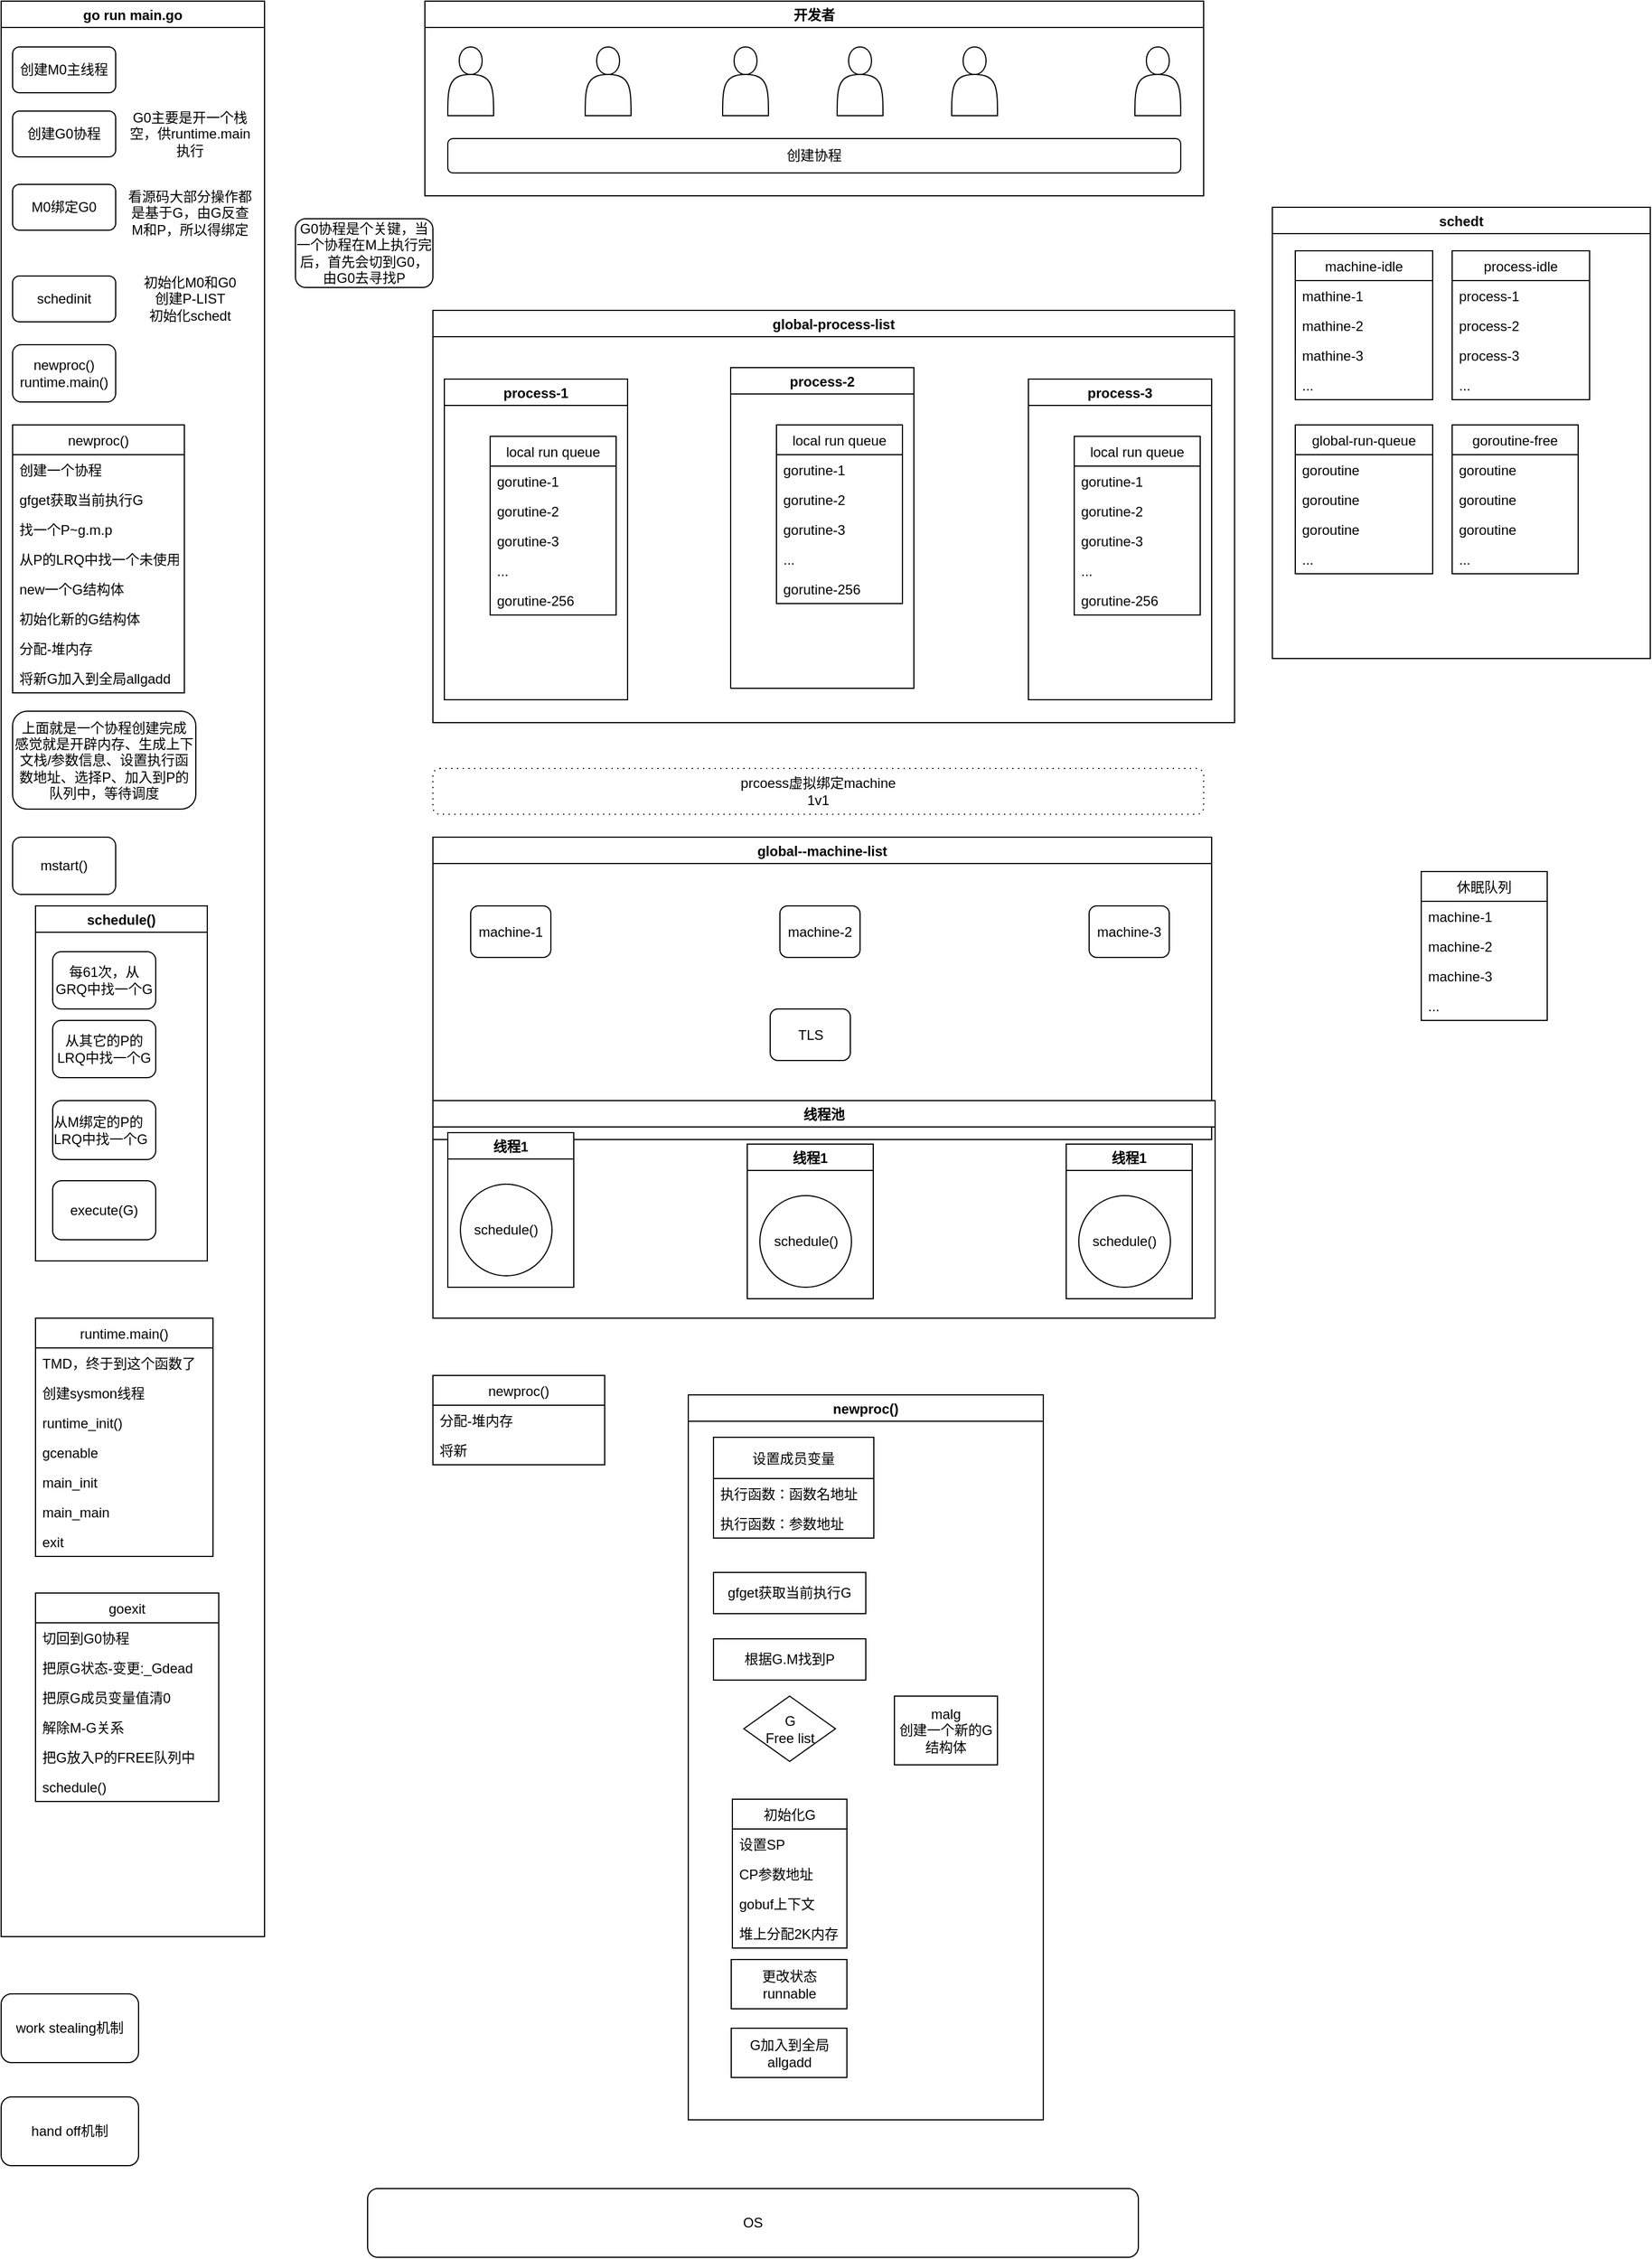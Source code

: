 <mxfile version="14.4.3" type="github">
  <diagram id="ioyhoYi3yUCj3TehJ-Bd" name="Page-1">
    <mxGraphModel dx="1426" dy="703" grid="1" gridSize="10" guides="1" tooltips="1" connect="1" arrows="1" fold="1" page="1" pageScale="1" pageWidth="827" pageHeight="1169" math="0" shadow="0">
      <root>
        <mxCell id="0" />
        <mxCell id="1" parent="0" />
        <mxCell id="YsYjQOcs5sEfoHpkuTJx-3" value="开发者" style="swimlane;" vertex="1" parent="1">
          <mxGeometry x="380" y="30" width="680" height="170" as="geometry" />
        </mxCell>
        <mxCell id="YsYjQOcs5sEfoHpkuTJx-4" value="" style="shape=actor;whiteSpace=wrap;html=1;" vertex="1" parent="YsYjQOcs5sEfoHpkuTJx-3">
          <mxGeometry x="20" y="40" width="40" height="60" as="geometry" />
        </mxCell>
        <mxCell id="YsYjQOcs5sEfoHpkuTJx-5" value="" style="shape=actor;whiteSpace=wrap;html=1;" vertex="1" parent="YsYjQOcs5sEfoHpkuTJx-3">
          <mxGeometry x="140" y="40" width="40" height="60" as="geometry" />
        </mxCell>
        <mxCell id="YsYjQOcs5sEfoHpkuTJx-6" value="" style="shape=actor;whiteSpace=wrap;html=1;" vertex="1" parent="YsYjQOcs5sEfoHpkuTJx-3">
          <mxGeometry x="260" y="40" width="40" height="60" as="geometry" />
        </mxCell>
        <mxCell id="YsYjQOcs5sEfoHpkuTJx-7" value="" style="shape=actor;whiteSpace=wrap;html=1;" vertex="1" parent="YsYjQOcs5sEfoHpkuTJx-3">
          <mxGeometry x="360" y="40" width="40" height="60" as="geometry" />
        </mxCell>
        <mxCell id="YsYjQOcs5sEfoHpkuTJx-8" value="" style="shape=actor;whiteSpace=wrap;html=1;" vertex="1" parent="YsYjQOcs5sEfoHpkuTJx-3">
          <mxGeometry x="460" y="40" width="40" height="60" as="geometry" />
        </mxCell>
        <mxCell id="YsYjQOcs5sEfoHpkuTJx-9" value="" style="shape=actor;whiteSpace=wrap;html=1;" vertex="1" parent="YsYjQOcs5sEfoHpkuTJx-3">
          <mxGeometry x="620" y="40" width="40" height="60" as="geometry" />
        </mxCell>
        <mxCell id="YsYjQOcs5sEfoHpkuTJx-66" value="创建协程" style="rounded=1;whiteSpace=wrap;html=1;" vertex="1" parent="YsYjQOcs5sEfoHpkuTJx-3">
          <mxGeometry x="20" y="120" width="640" height="30" as="geometry" />
        </mxCell>
        <mxCell id="YsYjQOcs5sEfoHpkuTJx-28" value="global--machine-list" style="swimlane;" vertex="1" parent="1">
          <mxGeometry x="387" y="760" width="680" height="264" as="geometry" />
        </mxCell>
        <mxCell id="YsYjQOcs5sEfoHpkuTJx-30" value="&lt;span style=&quot;text-align: left&quot;&gt;machine-2&lt;/span&gt;" style="rounded=1;whiteSpace=wrap;html=1;" vertex="1" parent="YsYjQOcs5sEfoHpkuTJx-28">
          <mxGeometry x="303" y="60" width="70" height="45" as="geometry" />
        </mxCell>
        <mxCell id="YsYjQOcs5sEfoHpkuTJx-31" value="&lt;span style=&quot;text-align: left&quot;&gt;machine-3&lt;/span&gt;" style="rounded=1;whiteSpace=wrap;html=1;" vertex="1" parent="YsYjQOcs5sEfoHpkuTJx-28">
          <mxGeometry x="573" y="60" width="70" height="45" as="geometry" />
        </mxCell>
        <mxCell id="YsYjQOcs5sEfoHpkuTJx-201" value="&lt;span style=&quot;text-align: left&quot;&gt;machine-1&lt;/span&gt;" style="rounded=1;whiteSpace=wrap;html=1;" vertex="1" parent="YsYjQOcs5sEfoHpkuTJx-28">
          <mxGeometry x="33" y="60" width="70" height="45" as="geometry" />
        </mxCell>
        <mxCell id="YsYjQOcs5sEfoHpkuTJx-33" value="work stealing机制" style="rounded=1;whiteSpace=wrap;html=1;" vertex="1" parent="1">
          <mxGeometry x="10" y="1770" width="120" height="60" as="geometry" />
        </mxCell>
        <mxCell id="YsYjQOcs5sEfoHpkuTJx-34" value="hand off机制" style="rounded=1;whiteSpace=wrap;html=1;" vertex="1" parent="1">
          <mxGeometry x="10" y="1860" width="120" height="60" as="geometry" />
        </mxCell>
        <mxCell id="YsYjQOcs5sEfoHpkuTJx-35" value="global-process-list" style="swimlane;" vertex="1" parent="1">
          <mxGeometry x="387" y="300" width="700" height="360" as="geometry" />
        </mxCell>
        <mxCell id="YsYjQOcs5sEfoHpkuTJx-10" value="process-1" style="swimlane;" vertex="1" parent="YsYjQOcs5sEfoHpkuTJx-35">
          <mxGeometry x="10" y="60" width="160" height="280" as="geometry" />
        </mxCell>
        <mxCell id="YsYjQOcs5sEfoHpkuTJx-11" value="local run queue" style="swimlane;fontStyle=0;childLayout=stackLayout;horizontal=1;startSize=26;fillColor=none;horizontalStack=0;resizeParent=1;resizeParentMax=0;resizeLast=0;collapsible=1;marginBottom=0;" vertex="1" parent="YsYjQOcs5sEfoHpkuTJx-10">
          <mxGeometry x="40" y="50" width="110" height="156" as="geometry" />
        </mxCell>
        <mxCell id="YsYjQOcs5sEfoHpkuTJx-12" value="gorutine-1" style="text;strokeColor=none;fillColor=none;align=left;verticalAlign=top;spacingLeft=4;spacingRight=4;overflow=hidden;rotatable=0;points=[[0,0.5],[1,0.5]];portConstraint=eastwest;" vertex="1" parent="YsYjQOcs5sEfoHpkuTJx-11">
          <mxGeometry y="26" width="110" height="26" as="geometry" />
        </mxCell>
        <mxCell id="YsYjQOcs5sEfoHpkuTJx-13" value="gorutine-2" style="text;strokeColor=none;fillColor=none;align=left;verticalAlign=top;spacingLeft=4;spacingRight=4;overflow=hidden;rotatable=0;points=[[0,0.5],[1,0.5]];portConstraint=eastwest;" vertex="1" parent="YsYjQOcs5sEfoHpkuTJx-11">
          <mxGeometry y="52" width="110" height="26" as="geometry" />
        </mxCell>
        <mxCell id="YsYjQOcs5sEfoHpkuTJx-14" value="gorutine-3" style="text;strokeColor=none;fillColor=none;align=left;verticalAlign=top;spacingLeft=4;spacingRight=4;overflow=hidden;rotatable=0;points=[[0,0.5],[1,0.5]];portConstraint=eastwest;" vertex="1" parent="YsYjQOcs5sEfoHpkuTJx-11">
          <mxGeometry y="78" width="110" height="26" as="geometry" />
        </mxCell>
        <mxCell id="YsYjQOcs5sEfoHpkuTJx-15" value="..." style="text;strokeColor=none;fillColor=none;align=left;verticalAlign=top;spacingLeft=4;spacingRight=4;overflow=hidden;rotatable=0;points=[[0,0.5],[1,0.5]];portConstraint=eastwest;" vertex="1" parent="YsYjQOcs5sEfoHpkuTJx-11">
          <mxGeometry y="104" width="110" height="26" as="geometry" />
        </mxCell>
        <mxCell id="YsYjQOcs5sEfoHpkuTJx-16" value="gorutine-256" style="text;strokeColor=none;fillColor=none;align=left;verticalAlign=top;spacingLeft=4;spacingRight=4;overflow=hidden;rotatable=0;points=[[0,0.5],[1,0.5]];portConstraint=eastwest;" vertex="1" parent="YsYjQOcs5sEfoHpkuTJx-11">
          <mxGeometry y="130" width="110" height="26" as="geometry" />
        </mxCell>
        <mxCell id="YsYjQOcs5sEfoHpkuTJx-40" value="process-2" style="swimlane;" vertex="1" parent="YsYjQOcs5sEfoHpkuTJx-35">
          <mxGeometry x="260" y="50" width="160" height="280" as="geometry" />
        </mxCell>
        <mxCell id="YsYjQOcs5sEfoHpkuTJx-41" value="local run queue" style="swimlane;fontStyle=0;childLayout=stackLayout;horizontal=1;startSize=26;fillColor=none;horizontalStack=0;resizeParent=1;resizeParentMax=0;resizeLast=0;collapsible=1;marginBottom=0;" vertex="1" parent="YsYjQOcs5sEfoHpkuTJx-40">
          <mxGeometry x="40" y="50" width="110" height="156" as="geometry" />
        </mxCell>
        <mxCell id="YsYjQOcs5sEfoHpkuTJx-42" value="gorutine-1" style="text;strokeColor=none;fillColor=none;align=left;verticalAlign=top;spacingLeft=4;spacingRight=4;overflow=hidden;rotatable=0;points=[[0,0.5],[1,0.5]];portConstraint=eastwest;" vertex="1" parent="YsYjQOcs5sEfoHpkuTJx-41">
          <mxGeometry y="26" width="110" height="26" as="geometry" />
        </mxCell>
        <mxCell id="YsYjQOcs5sEfoHpkuTJx-43" value="gorutine-2" style="text;strokeColor=none;fillColor=none;align=left;verticalAlign=top;spacingLeft=4;spacingRight=4;overflow=hidden;rotatable=0;points=[[0,0.5],[1,0.5]];portConstraint=eastwest;" vertex="1" parent="YsYjQOcs5sEfoHpkuTJx-41">
          <mxGeometry y="52" width="110" height="26" as="geometry" />
        </mxCell>
        <mxCell id="YsYjQOcs5sEfoHpkuTJx-44" value="gorutine-3" style="text;strokeColor=none;fillColor=none;align=left;verticalAlign=top;spacingLeft=4;spacingRight=4;overflow=hidden;rotatable=0;points=[[0,0.5],[1,0.5]];portConstraint=eastwest;" vertex="1" parent="YsYjQOcs5sEfoHpkuTJx-41">
          <mxGeometry y="78" width="110" height="26" as="geometry" />
        </mxCell>
        <mxCell id="YsYjQOcs5sEfoHpkuTJx-45" value="..." style="text;strokeColor=none;fillColor=none;align=left;verticalAlign=top;spacingLeft=4;spacingRight=4;overflow=hidden;rotatable=0;points=[[0,0.5],[1,0.5]];portConstraint=eastwest;" vertex="1" parent="YsYjQOcs5sEfoHpkuTJx-41">
          <mxGeometry y="104" width="110" height="26" as="geometry" />
        </mxCell>
        <mxCell id="YsYjQOcs5sEfoHpkuTJx-46" value="gorutine-256" style="text;strokeColor=none;fillColor=none;align=left;verticalAlign=top;spacingLeft=4;spacingRight=4;overflow=hidden;rotatable=0;points=[[0,0.5],[1,0.5]];portConstraint=eastwest;" vertex="1" parent="YsYjQOcs5sEfoHpkuTJx-41">
          <mxGeometry y="130" width="110" height="26" as="geometry" />
        </mxCell>
        <mxCell id="YsYjQOcs5sEfoHpkuTJx-47" value="process-3" style="swimlane;" vertex="1" parent="YsYjQOcs5sEfoHpkuTJx-35">
          <mxGeometry x="520" y="60" width="160" height="280" as="geometry" />
        </mxCell>
        <mxCell id="YsYjQOcs5sEfoHpkuTJx-48" value="local run queue" style="swimlane;fontStyle=0;childLayout=stackLayout;horizontal=1;startSize=26;fillColor=none;horizontalStack=0;resizeParent=1;resizeParentMax=0;resizeLast=0;collapsible=1;marginBottom=0;" vertex="1" parent="YsYjQOcs5sEfoHpkuTJx-47">
          <mxGeometry x="40" y="50" width="110" height="156" as="geometry" />
        </mxCell>
        <mxCell id="YsYjQOcs5sEfoHpkuTJx-49" value="gorutine-1" style="text;strokeColor=none;fillColor=none;align=left;verticalAlign=top;spacingLeft=4;spacingRight=4;overflow=hidden;rotatable=0;points=[[0,0.5],[1,0.5]];portConstraint=eastwest;" vertex="1" parent="YsYjQOcs5sEfoHpkuTJx-48">
          <mxGeometry y="26" width="110" height="26" as="geometry" />
        </mxCell>
        <mxCell id="YsYjQOcs5sEfoHpkuTJx-50" value="gorutine-2" style="text;strokeColor=none;fillColor=none;align=left;verticalAlign=top;spacingLeft=4;spacingRight=4;overflow=hidden;rotatable=0;points=[[0,0.5],[1,0.5]];portConstraint=eastwest;" vertex="1" parent="YsYjQOcs5sEfoHpkuTJx-48">
          <mxGeometry y="52" width="110" height="26" as="geometry" />
        </mxCell>
        <mxCell id="YsYjQOcs5sEfoHpkuTJx-51" value="gorutine-3" style="text;strokeColor=none;fillColor=none;align=left;verticalAlign=top;spacingLeft=4;spacingRight=4;overflow=hidden;rotatable=0;points=[[0,0.5],[1,0.5]];portConstraint=eastwest;" vertex="1" parent="YsYjQOcs5sEfoHpkuTJx-48">
          <mxGeometry y="78" width="110" height="26" as="geometry" />
        </mxCell>
        <mxCell id="YsYjQOcs5sEfoHpkuTJx-52" value="..." style="text;strokeColor=none;fillColor=none;align=left;verticalAlign=top;spacingLeft=4;spacingRight=4;overflow=hidden;rotatable=0;points=[[0,0.5],[1,0.5]];portConstraint=eastwest;" vertex="1" parent="YsYjQOcs5sEfoHpkuTJx-48">
          <mxGeometry y="104" width="110" height="26" as="geometry" />
        </mxCell>
        <mxCell id="YsYjQOcs5sEfoHpkuTJx-53" value="gorutine-256" style="text;strokeColor=none;fillColor=none;align=left;verticalAlign=top;spacingLeft=4;spacingRight=4;overflow=hidden;rotatable=0;points=[[0,0.5],[1,0.5]];portConstraint=eastwest;" vertex="1" parent="YsYjQOcs5sEfoHpkuTJx-48">
          <mxGeometry y="130" width="110" height="26" as="geometry" />
        </mxCell>
        <mxCell id="YsYjQOcs5sEfoHpkuTJx-67" value="OS" style="rounded=1;whiteSpace=wrap;html=1;" vertex="1" parent="1">
          <mxGeometry x="330" y="1940" width="673" height="60" as="geometry" />
        </mxCell>
        <mxCell id="YsYjQOcs5sEfoHpkuTJx-69" value="prcoess虚拟绑定machine&lt;br&gt;1v1" style="shape=ext;rounded=1;html=1;whiteSpace=wrap;dashed=1;dashPattern=1 4;" vertex="1" parent="1">
          <mxGeometry x="387" y="700" width="673" height="40" as="geometry" />
        </mxCell>
        <mxCell id="YsYjQOcs5sEfoHpkuTJx-79" value="go run main.go" style="swimlane;" vertex="1" parent="1">
          <mxGeometry x="10" y="30" width="230" height="1690" as="geometry" />
        </mxCell>
        <mxCell id="YsYjQOcs5sEfoHpkuTJx-80" value="创建M0主线程" style="rounded=1;whiteSpace=wrap;html=1;" vertex="1" parent="YsYjQOcs5sEfoHpkuTJx-79">
          <mxGeometry x="10" y="40" width="90" height="40" as="geometry" />
        </mxCell>
        <mxCell id="YsYjQOcs5sEfoHpkuTJx-81" value="创建G0协程" style="rounded=1;whiteSpace=wrap;html=1;" vertex="1" parent="YsYjQOcs5sEfoHpkuTJx-79">
          <mxGeometry x="10" y="96" width="90" height="40" as="geometry" />
        </mxCell>
        <mxCell id="YsYjQOcs5sEfoHpkuTJx-82" value="M0绑定G0" style="rounded=1;whiteSpace=wrap;html=1;" vertex="1" parent="YsYjQOcs5sEfoHpkuTJx-79">
          <mxGeometry x="10" y="160" width="90" height="40" as="geometry" />
        </mxCell>
        <mxCell id="YsYjQOcs5sEfoHpkuTJx-87" value="schedinit" style="rounded=1;whiteSpace=wrap;html=1;" vertex="1" parent="YsYjQOcs5sEfoHpkuTJx-79">
          <mxGeometry x="10" y="240" width="90" height="40" as="geometry" />
        </mxCell>
        <mxCell id="YsYjQOcs5sEfoHpkuTJx-91" value="newproc()" style="swimlane;fontStyle=0;childLayout=stackLayout;horizontal=1;startSize=26;fillColor=none;horizontalStack=0;resizeParent=1;resizeParentMax=0;resizeLast=0;collapsible=1;marginBottom=0;" vertex="1" parent="YsYjQOcs5sEfoHpkuTJx-79">
          <mxGeometry x="10" y="370" width="150" height="234" as="geometry" />
        </mxCell>
        <mxCell id="YsYjQOcs5sEfoHpkuTJx-92" value="创建一个协程" style="text;strokeColor=none;fillColor=none;align=left;verticalAlign=top;spacingLeft=4;spacingRight=4;overflow=hidden;rotatable=0;points=[[0,0.5],[1,0.5]];portConstraint=eastwest;" vertex="1" parent="YsYjQOcs5sEfoHpkuTJx-91">
          <mxGeometry y="26" width="150" height="26" as="geometry" />
        </mxCell>
        <mxCell id="YsYjQOcs5sEfoHpkuTJx-93" value="gfget获取当前执行G" style="text;strokeColor=none;fillColor=none;align=left;verticalAlign=top;spacingLeft=4;spacingRight=4;overflow=hidden;rotatable=0;points=[[0,0.5],[1,0.5]];portConstraint=eastwest;" vertex="1" parent="YsYjQOcs5sEfoHpkuTJx-91">
          <mxGeometry y="52" width="150" height="26" as="geometry" />
        </mxCell>
        <mxCell id="YsYjQOcs5sEfoHpkuTJx-95" value="找一个P~g.m.p" style="text;strokeColor=none;fillColor=none;align=left;verticalAlign=top;spacingLeft=4;spacingRight=4;overflow=hidden;rotatable=0;points=[[0,0.5],[1,0.5]];portConstraint=eastwest;" vertex="1" parent="YsYjQOcs5sEfoHpkuTJx-91">
          <mxGeometry y="78" width="150" height="26" as="geometry" />
        </mxCell>
        <mxCell id="YsYjQOcs5sEfoHpkuTJx-96" value="从P的LRQ中找一个未使用G" style="text;strokeColor=none;fillColor=none;align=left;verticalAlign=top;spacingLeft=4;spacingRight=4;overflow=hidden;rotatable=0;points=[[0,0.5],[1,0.5]];portConstraint=eastwest;" vertex="1" parent="YsYjQOcs5sEfoHpkuTJx-91">
          <mxGeometry y="104" width="150" height="26" as="geometry" />
        </mxCell>
        <mxCell id="YsYjQOcs5sEfoHpkuTJx-97" value="new一个G结构体" style="text;strokeColor=none;fillColor=none;align=left;verticalAlign=top;spacingLeft=4;spacingRight=4;overflow=hidden;rotatable=0;points=[[0,0.5],[1,0.5]];portConstraint=eastwest;" vertex="1" parent="YsYjQOcs5sEfoHpkuTJx-91">
          <mxGeometry y="130" width="150" height="26" as="geometry" />
        </mxCell>
        <mxCell id="YsYjQOcs5sEfoHpkuTJx-105" value="初始化新的G结构体" style="text;strokeColor=none;fillColor=none;align=left;verticalAlign=top;spacingLeft=4;spacingRight=4;overflow=hidden;rotatable=0;points=[[0,0.5],[1,0.5]];portConstraint=eastwest;" vertex="1" parent="YsYjQOcs5sEfoHpkuTJx-91">
          <mxGeometry y="156" width="150" height="26" as="geometry" />
        </mxCell>
        <mxCell id="YsYjQOcs5sEfoHpkuTJx-107" value="分配-堆内存" style="text;strokeColor=none;fillColor=none;align=left;verticalAlign=top;spacingLeft=4;spacingRight=4;overflow=hidden;rotatable=0;points=[[0,0.5],[1,0.5]];portConstraint=eastwest;" vertex="1" parent="YsYjQOcs5sEfoHpkuTJx-91">
          <mxGeometry y="182" width="150" height="26" as="geometry" />
        </mxCell>
        <mxCell id="YsYjQOcs5sEfoHpkuTJx-106" value="将新G加入到全局allgadd" style="text;strokeColor=none;fillColor=none;align=left;verticalAlign=top;spacingLeft=4;spacingRight=4;overflow=hidden;rotatable=0;points=[[0,0.5],[1,0.5]];portConstraint=eastwest;" vertex="1" parent="YsYjQOcs5sEfoHpkuTJx-91">
          <mxGeometry y="208" width="150" height="26" as="geometry" />
        </mxCell>
        <mxCell id="YsYjQOcs5sEfoHpkuTJx-108" value="上面就是一个协程创建完成&lt;br&gt;感觉就是开辟内存、生成上下文栈/参数信息、设置执行函数地址、选择P、加入到P的队列中，等待调度" style="rounded=1;whiteSpace=wrap;html=1;" vertex="1" parent="YsYjQOcs5sEfoHpkuTJx-79">
          <mxGeometry x="10" y="620" width="160" height="85.5" as="geometry" />
        </mxCell>
        <mxCell id="YsYjQOcs5sEfoHpkuTJx-89" value="&lt;span&gt;newproc()&lt;br&gt;&lt;/span&gt;&lt;span&gt;runtime.main()&lt;/span&gt;&lt;span&gt;&lt;br&gt;&lt;/span&gt;" style="rounded=1;whiteSpace=wrap;html=1;" vertex="1" parent="YsYjQOcs5sEfoHpkuTJx-79">
          <mxGeometry x="10" y="300" width="90" height="50" as="geometry" />
        </mxCell>
        <mxCell id="YsYjQOcs5sEfoHpkuTJx-109" value="mstart()" style="rounded=1;whiteSpace=wrap;html=1;" vertex="1" parent="YsYjQOcs5sEfoHpkuTJx-79">
          <mxGeometry x="10" y="730" width="90" height="50" as="geometry" />
        </mxCell>
        <mxCell id="YsYjQOcs5sEfoHpkuTJx-120" value="schedule()" style="swimlane;" vertex="1" parent="YsYjQOcs5sEfoHpkuTJx-79">
          <mxGeometry x="30" y="790" width="150" height="310" as="geometry" />
        </mxCell>
        <mxCell id="YsYjQOcs5sEfoHpkuTJx-121" value="每61次，从&lt;br&gt;GRQ中找一个G" style="rounded=1;whiteSpace=wrap;html=1;" vertex="1" parent="YsYjQOcs5sEfoHpkuTJx-120">
          <mxGeometry x="15" y="40" width="90" height="50" as="geometry" />
        </mxCell>
        <mxCell id="YsYjQOcs5sEfoHpkuTJx-122" value="&lt;div style=&quot;text-align: left&quot;&gt;&lt;span&gt;从M绑定的P的LRQ中找一个G&lt;/span&gt;&lt;/div&gt;" style="rounded=1;whiteSpace=wrap;html=1;" vertex="1" parent="YsYjQOcs5sEfoHpkuTJx-120">
          <mxGeometry x="15" y="170" width="90" height="51.5" as="geometry" />
        </mxCell>
        <mxCell id="YsYjQOcs5sEfoHpkuTJx-123" value="从其它的P的&lt;br&gt;LRQ中找一个G" style="rounded=1;whiteSpace=wrap;html=1;" vertex="1" parent="YsYjQOcs5sEfoHpkuTJx-120">
          <mxGeometry x="15" y="100" width="90" height="50" as="geometry" />
        </mxCell>
        <mxCell id="YsYjQOcs5sEfoHpkuTJx-124" value="&lt;div style=&quot;text-align: left&quot;&gt;execute(G)&lt;/div&gt;" style="rounded=1;whiteSpace=wrap;html=1;" vertex="1" parent="YsYjQOcs5sEfoHpkuTJx-120">
          <mxGeometry x="15" y="240" width="90" height="51.5" as="geometry" />
        </mxCell>
        <mxCell id="YsYjQOcs5sEfoHpkuTJx-130" value="runtime.main()" style="swimlane;fontStyle=0;childLayout=stackLayout;horizontal=1;startSize=26;fillColor=none;horizontalStack=0;resizeParent=1;resizeParentMax=0;resizeLast=0;collapsible=1;marginBottom=0;" vertex="1" parent="YsYjQOcs5sEfoHpkuTJx-79">
          <mxGeometry x="30" y="1150" width="155" height="208" as="geometry" />
        </mxCell>
        <mxCell id="YsYjQOcs5sEfoHpkuTJx-131" value="TMD，终于到这个函数了" style="text;strokeColor=none;fillColor=none;align=left;verticalAlign=top;spacingLeft=4;spacingRight=4;overflow=hidden;rotatable=0;points=[[0,0.5],[1,0.5]];portConstraint=eastwest;" vertex="1" parent="YsYjQOcs5sEfoHpkuTJx-130">
          <mxGeometry y="26" width="155" height="26" as="geometry" />
        </mxCell>
        <mxCell id="YsYjQOcs5sEfoHpkuTJx-132" value="创建sysmon线程" style="text;strokeColor=none;fillColor=none;align=left;verticalAlign=top;spacingLeft=4;spacingRight=4;overflow=hidden;rotatable=0;points=[[0,0.5],[1,0.5]];portConstraint=eastwest;" vertex="1" parent="YsYjQOcs5sEfoHpkuTJx-130">
          <mxGeometry y="52" width="155" height="26" as="geometry" />
        </mxCell>
        <mxCell id="YsYjQOcs5sEfoHpkuTJx-133" value="runtime_init()" style="text;strokeColor=none;fillColor=none;align=left;verticalAlign=top;spacingLeft=4;spacingRight=4;overflow=hidden;rotatable=0;points=[[0,0.5],[1,0.5]];portConstraint=eastwest;" vertex="1" parent="YsYjQOcs5sEfoHpkuTJx-130">
          <mxGeometry y="78" width="155" height="26" as="geometry" />
        </mxCell>
        <mxCell id="YsYjQOcs5sEfoHpkuTJx-138" value="gcenable" style="text;strokeColor=none;fillColor=none;align=left;verticalAlign=top;spacingLeft=4;spacingRight=4;overflow=hidden;rotatable=0;points=[[0,0.5],[1,0.5]];portConstraint=eastwest;" vertex="1" parent="YsYjQOcs5sEfoHpkuTJx-130">
          <mxGeometry y="104" width="155" height="26" as="geometry" />
        </mxCell>
        <mxCell id="YsYjQOcs5sEfoHpkuTJx-139" value="main_init" style="text;strokeColor=none;fillColor=none;align=left;verticalAlign=top;spacingLeft=4;spacingRight=4;overflow=hidden;rotatable=0;points=[[0,0.5],[1,0.5]];portConstraint=eastwest;" vertex="1" parent="YsYjQOcs5sEfoHpkuTJx-130">
          <mxGeometry y="130" width="155" height="26" as="geometry" />
        </mxCell>
        <mxCell id="YsYjQOcs5sEfoHpkuTJx-140" value="main_main" style="text;strokeColor=none;fillColor=none;align=left;verticalAlign=top;spacingLeft=4;spacingRight=4;overflow=hidden;rotatable=0;points=[[0,0.5],[1,0.5]];portConstraint=eastwest;" vertex="1" parent="YsYjQOcs5sEfoHpkuTJx-130">
          <mxGeometry y="156" width="155" height="26" as="geometry" />
        </mxCell>
        <mxCell id="YsYjQOcs5sEfoHpkuTJx-141" value="exit" style="text;strokeColor=none;fillColor=none;align=left;verticalAlign=top;spacingLeft=4;spacingRight=4;overflow=hidden;rotatable=0;points=[[0,0.5],[1,0.5]];portConstraint=eastwest;" vertex="1" parent="YsYjQOcs5sEfoHpkuTJx-130">
          <mxGeometry y="182" width="155" height="26" as="geometry" />
        </mxCell>
        <mxCell id="YsYjQOcs5sEfoHpkuTJx-143" value="goexit" style="swimlane;fontStyle=0;childLayout=stackLayout;horizontal=1;startSize=26;fillColor=none;horizontalStack=0;resizeParent=1;resizeParentMax=0;resizeLast=0;collapsible=1;marginBottom=0;" vertex="1" parent="YsYjQOcs5sEfoHpkuTJx-79">
          <mxGeometry x="30" y="1390" width="160" height="182" as="geometry" />
        </mxCell>
        <mxCell id="YsYjQOcs5sEfoHpkuTJx-144" value="切回到G0协程" style="text;strokeColor=none;fillColor=none;align=left;verticalAlign=top;spacingLeft=4;spacingRight=4;overflow=hidden;rotatable=0;points=[[0,0.5],[1,0.5]];portConstraint=eastwest;" vertex="1" parent="YsYjQOcs5sEfoHpkuTJx-143">
          <mxGeometry y="26" width="160" height="26" as="geometry" />
        </mxCell>
        <mxCell id="YsYjQOcs5sEfoHpkuTJx-145" value="把原G状态-变更:_Gdead" style="text;strokeColor=none;fillColor=none;align=left;verticalAlign=top;spacingLeft=4;spacingRight=4;overflow=hidden;rotatable=0;points=[[0,0.5],[1,0.5]];portConstraint=eastwest;" vertex="1" parent="YsYjQOcs5sEfoHpkuTJx-143">
          <mxGeometry y="52" width="160" height="26" as="geometry" />
        </mxCell>
        <mxCell id="YsYjQOcs5sEfoHpkuTJx-146" value="把原G成员变量值清0" style="text;strokeColor=none;fillColor=none;align=left;verticalAlign=top;spacingLeft=4;spacingRight=4;overflow=hidden;rotatable=0;points=[[0,0.5],[1,0.5]];portConstraint=eastwest;" vertex="1" parent="YsYjQOcs5sEfoHpkuTJx-143">
          <mxGeometry y="78" width="160" height="26" as="geometry" />
        </mxCell>
        <mxCell id="YsYjQOcs5sEfoHpkuTJx-147" value="解除M-G关系" style="text;strokeColor=none;fillColor=none;align=left;verticalAlign=top;spacingLeft=4;spacingRight=4;overflow=hidden;rotatable=0;points=[[0,0.5],[1,0.5]];portConstraint=eastwest;" vertex="1" parent="YsYjQOcs5sEfoHpkuTJx-143">
          <mxGeometry y="104" width="160" height="26" as="geometry" />
        </mxCell>
        <mxCell id="YsYjQOcs5sEfoHpkuTJx-153" value="把G放入P的FREE队列中" style="text;strokeColor=none;fillColor=none;align=left;verticalAlign=top;spacingLeft=4;spacingRight=4;overflow=hidden;rotatable=0;points=[[0,0.5],[1,0.5]];portConstraint=eastwest;" vertex="1" parent="YsYjQOcs5sEfoHpkuTJx-143">
          <mxGeometry y="130" width="160" height="26" as="geometry" />
        </mxCell>
        <mxCell id="YsYjQOcs5sEfoHpkuTJx-154" value="schedule()" style="text;strokeColor=none;fillColor=none;align=left;verticalAlign=top;spacingLeft=4;spacingRight=4;overflow=hidden;rotatable=0;points=[[0,0.5],[1,0.5]];portConstraint=eastwest;" vertex="1" parent="YsYjQOcs5sEfoHpkuTJx-143">
          <mxGeometry y="156" width="160" height="26" as="geometry" />
        </mxCell>
        <mxCell id="YsYjQOcs5sEfoHpkuTJx-164" value="G0主要是开一个栈空，供runtime.main执行" style="text;html=1;strokeColor=none;fillColor=none;align=center;verticalAlign=middle;whiteSpace=wrap;rounded=0;" vertex="1" parent="YsYjQOcs5sEfoHpkuTJx-79">
          <mxGeometry x="110" y="96" width="110" height="40" as="geometry" />
        </mxCell>
        <mxCell id="YsYjQOcs5sEfoHpkuTJx-166" value="看源码大部分操作都是基于G，由G反查M和P，所以得绑定" style="text;html=1;strokeColor=none;fillColor=none;align=center;verticalAlign=middle;whiteSpace=wrap;rounded=0;" vertex="1" parent="YsYjQOcs5sEfoHpkuTJx-79">
          <mxGeometry x="110" y="160" width="110" height="50" as="geometry" />
        </mxCell>
        <mxCell id="YsYjQOcs5sEfoHpkuTJx-190" value="&lt;span&gt;初始化M0和G0&lt;/span&gt;&lt;br&gt;&lt;span&gt;创建P-LIST&lt;/span&gt;&lt;br&gt;&lt;span&gt;初始化schedt&lt;/span&gt;" style="text;html=1;strokeColor=none;fillColor=none;align=center;verticalAlign=middle;whiteSpace=wrap;rounded=0;" vertex="1" parent="YsYjQOcs5sEfoHpkuTJx-79">
          <mxGeometry x="110" y="240" width="110" height="40" as="geometry" />
        </mxCell>
        <mxCell id="YsYjQOcs5sEfoHpkuTJx-83" value="G0协程是个关键，当一个协程在M上执行完后，首先会切到G0，由G0去寻找P" style="rounded=1;whiteSpace=wrap;html=1;" vertex="1" parent="1">
          <mxGeometry x="267" y="220" width="120" height="60" as="geometry" />
        </mxCell>
        <mxCell id="YsYjQOcs5sEfoHpkuTJx-167" value="schedt" style="swimlane;" vertex="1" parent="1">
          <mxGeometry x="1120" y="210" width="330" height="394" as="geometry" />
        </mxCell>
        <mxCell id="YsYjQOcs5sEfoHpkuTJx-168" value="machine-idle" style="swimlane;fontStyle=0;childLayout=stackLayout;horizontal=1;startSize=26;fillColor=none;horizontalStack=0;resizeParent=1;resizeParentMax=0;resizeLast=0;collapsible=1;marginBottom=0;" vertex="1" parent="YsYjQOcs5sEfoHpkuTJx-167">
          <mxGeometry x="20" y="38" width="120" height="130" as="geometry" />
        </mxCell>
        <mxCell id="YsYjQOcs5sEfoHpkuTJx-169" value="mathine-1" style="text;strokeColor=none;fillColor=none;align=left;verticalAlign=top;spacingLeft=4;spacingRight=4;overflow=hidden;rotatable=0;points=[[0,0.5],[1,0.5]];portConstraint=eastwest;" vertex="1" parent="YsYjQOcs5sEfoHpkuTJx-168">
          <mxGeometry y="26" width="120" height="26" as="geometry" />
        </mxCell>
        <mxCell id="YsYjQOcs5sEfoHpkuTJx-170" value="mathine-2" style="text;strokeColor=none;fillColor=none;align=left;verticalAlign=top;spacingLeft=4;spacingRight=4;overflow=hidden;rotatable=0;points=[[0,0.5],[1,0.5]];portConstraint=eastwest;" vertex="1" parent="YsYjQOcs5sEfoHpkuTJx-168">
          <mxGeometry y="52" width="120" height="26" as="geometry" />
        </mxCell>
        <mxCell id="YsYjQOcs5sEfoHpkuTJx-171" value="mathine-3" style="text;strokeColor=none;fillColor=none;align=left;verticalAlign=top;spacingLeft=4;spacingRight=4;overflow=hidden;rotatable=0;points=[[0,0.5],[1,0.5]];portConstraint=eastwest;" vertex="1" parent="YsYjQOcs5sEfoHpkuTJx-168">
          <mxGeometry y="78" width="120" height="26" as="geometry" />
        </mxCell>
        <mxCell id="YsYjQOcs5sEfoHpkuTJx-173" value="..." style="text;strokeColor=none;fillColor=none;align=left;verticalAlign=top;spacingLeft=4;spacingRight=4;overflow=hidden;rotatable=0;points=[[0,0.5],[1,0.5]];portConstraint=eastwest;" vertex="1" parent="YsYjQOcs5sEfoHpkuTJx-168">
          <mxGeometry y="104" width="120" height="26" as="geometry" />
        </mxCell>
        <mxCell id="YsYjQOcs5sEfoHpkuTJx-174" value="process-idle" style="swimlane;fontStyle=0;childLayout=stackLayout;horizontal=1;startSize=26;fillColor=none;horizontalStack=0;resizeParent=1;resizeParentMax=0;resizeLast=0;collapsible=1;marginBottom=0;" vertex="1" parent="YsYjQOcs5sEfoHpkuTJx-167">
          <mxGeometry x="157" y="38" width="120" height="130" as="geometry" />
        </mxCell>
        <mxCell id="YsYjQOcs5sEfoHpkuTJx-175" value="process-1" style="text;strokeColor=none;fillColor=none;align=left;verticalAlign=top;spacingLeft=4;spacingRight=4;overflow=hidden;rotatable=0;points=[[0,0.5],[1,0.5]];portConstraint=eastwest;" vertex="1" parent="YsYjQOcs5sEfoHpkuTJx-174">
          <mxGeometry y="26" width="120" height="26" as="geometry" />
        </mxCell>
        <mxCell id="YsYjQOcs5sEfoHpkuTJx-176" value="process-2" style="text;strokeColor=none;fillColor=none;align=left;verticalAlign=top;spacingLeft=4;spacingRight=4;overflow=hidden;rotatable=0;points=[[0,0.5],[1,0.5]];portConstraint=eastwest;" vertex="1" parent="YsYjQOcs5sEfoHpkuTJx-174">
          <mxGeometry y="52" width="120" height="26" as="geometry" />
        </mxCell>
        <mxCell id="YsYjQOcs5sEfoHpkuTJx-177" value="process-3" style="text;strokeColor=none;fillColor=none;align=left;verticalAlign=top;spacingLeft=4;spacingRight=4;overflow=hidden;rotatable=0;points=[[0,0.5],[1,0.5]];portConstraint=eastwest;" vertex="1" parent="YsYjQOcs5sEfoHpkuTJx-174">
          <mxGeometry y="78" width="120" height="26" as="geometry" />
        </mxCell>
        <mxCell id="YsYjQOcs5sEfoHpkuTJx-178" value="..." style="text;strokeColor=none;fillColor=none;align=left;verticalAlign=top;spacingLeft=4;spacingRight=4;overflow=hidden;rotatable=0;points=[[0,0.5],[1,0.5]];portConstraint=eastwest;" vertex="1" parent="YsYjQOcs5sEfoHpkuTJx-174">
          <mxGeometry y="104" width="120" height="26" as="geometry" />
        </mxCell>
        <mxCell id="YsYjQOcs5sEfoHpkuTJx-179" value="global-run-queue" style="swimlane;fontStyle=0;childLayout=stackLayout;horizontal=1;startSize=26;fillColor=none;horizontalStack=0;resizeParent=1;resizeParentMax=0;resizeLast=0;collapsible=1;marginBottom=0;" vertex="1" parent="YsYjQOcs5sEfoHpkuTJx-167">
          <mxGeometry x="20" y="190" width="120" height="130" as="geometry" />
        </mxCell>
        <mxCell id="YsYjQOcs5sEfoHpkuTJx-180" value="goroutine" style="text;strokeColor=none;fillColor=none;align=left;verticalAlign=top;spacingLeft=4;spacingRight=4;overflow=hidden;rotatable=0;points=[[0,0.5],[1,0.5]];portConstraint=eastwest;" vertex="1" parent="YsYjQOcs5sEfoHpkuTJx-179">
          <mxGeometry y="26" width="120" height="26" as="geometry" />
        </mxCell>
        <mxCell id="YsYjQOcs5sEfoHpkuTJx-181" value="goroutine" style="text;strokeColor=none;fillColor=none;align=left;verticalAlign=top;spacingLeft=4;spacingRight=4;overflow=hidden;rotatable=0;points=[[0,0.5],[1,0.5]];portConstraint=eastwest;" vertex="1" parent="YsYjQOcs5sEfoHpkuTJx-179">
          <mxGeometry y="52" width="120" height="26" as="geometry" />
        </mxCell>
        <mxCell id="YsYjQOcs5sEfoHpkuTJx-182" value="goroutine" style="text;strokeColor=none;fillColor=none;align=left;verticalAlign=top;spacingLeft=4;spacingRight=4;overflow=hidden;rotatable=0;points=[[0,0.5],[1,0.5]];portConstraint=eastwest;" vertex="1" parent="YsYjQOcs5sEfoHpkuTJx-179">
          <mxGeometry y="78" width="120" height="26" as="geometry" />
        </mxCell>
        <mxCell id="YsYjQOcs5sEfoHpkuTJx-183" value="..." style="text;strokeColor=none;fillColor=none;align=left;verticalAlign=top;spacingLeft=4;spacingRight=4;overflow=hidden;rotatable=0;points=[[0,0.5],[1,0.5]];portConstraint=eastwest;" vertex="1" parent="YsYjQOcs5sEfoHpkuTJx-179">
          <mxGeometry y="104" width="120" height="26" as="geometry" />
        </mxCell>
        <mxCell id="YsYjQOcs5sEfoHpkuTJx-184" value="goroutine-free" style="swimlane;fontStyle=0;childLayout=stackLayout;horizontal=1;startSize=26;fillColor=none;horizontalStack=0;resizeParent=1;resizeParentMax=0;resizeLast=0;collapsible=1;marginBottom=0;" vertex="1" parent="YsYjQOcs5sEfoHpkuTJx-167">
          <mxGeometry x="157" y="190" width="110" height="130" as="geometry" />
        </mxCell>
        <mxCell id="YsYjQOcs5sEfoHpkuTJx-185" value="goroutine" style="text;strokeColor=none;fillColor=none;align=left;verticalAlign=top;spacingLeft=4;spacingRight=4;overflow=hidden;rotatable=0;points=[[0,0.5],[1,0.5]];portConstraint=eastwest;" vertex="1" parent="YsYjQOcs5sEfoHpkuTJx-184">
          <mxGeometry y="26" width="110" height="26" as="geometry" />
        </mxCell>
        <mxCell id="YsYjQOcs5sEfoHpkuTJx-186" value="goroutine" style="text;strokeColor=none;fillColor=none;align=left;verticalAlign=top;spacingLeft=4;spacingRight=4;overflow=hidden;rotatable=0;points=[[0,0.5],[1,0.5]];portConstraint=eastwest;" vertex="1" parent="YsYjQOcs5sEfoHpkuTJx-184">
          <mxGeometry y="52" width="110" height="26" as="geometry" />
        </mxCell>
        <mxCell id="YsYjQOcs5sEfoHpkuTJx-187" value="goroutine" style="text;strokeColor=none;fillColor=none;align=left;verticalAlign=top;spacingLeft=4;spacingRight=4;overflow=hidden;rotatable=0;points=[[0,0.5],[1,0.5]];portConstraint=eastwest;" vertex="1" parent="YsYjQOcs5sEfoHpkuTJx-184">
          <mxGeometry y="78" width="110" height="26" as="geometry" />
        </mxCell>
        <mxCell id="YsYjQOcs5sEfoHpkuTJx-188" value="..." style="text;strokeColor=none;fillColor=none;align=left;verticalAlign=top;spacingLeft=4;spacingRight=4;overflow=hidden;rotatable=0;points=[[0,0.5],[1,0.5]];portConstraint=eastwest;" vertex="1" parent="YsYjQOcs5sEfoHpkuTJx-184">
          <mxGeometry y="104" width="110" height="26" as="geometry" />
        </mxCell>
        <mxCell id="YsYjQOcs5sEfoHpkuTJx-160" value="线程池" style="swimlane;" vertex="1" parent="1">
          <mxGeometry x="387" y="990" width="683" height="190" as="geometry" />
        </mxCell>
        <mxCell id="YsYjQOcs5sEfoHpkuTJx-196" value="线程1" style="swimlane;" vertex="1" parent="YsYjQOcs5sEfoHpkuTJx-160">
          <mxGeometry x="13" y="28" width="110" height="135" as="geometry" />
        </mxCell>
        <mxCell id="YsYjQOcs5sEfoHpkuTJx-161" value="&lt;span style=&quot;text-align: left&quot;&gt;schedule()&lt;/span&gt;" style="ellipse;whiteSpace=wrap;html=1;aspect=fixed;" vertex="1" parent="YsYjQOcs5sEfoHpkuTJx-196">
          <mxGeometry x="11" y="45" width="80" height="80" as="geometry" />
        </mxCell>
        <mxCell id="YsYjQOcs5sEfoHpkuTJx-197" value="线程1" style="swimlane;" vertex="1" parent="YsYjQOcs5sEfoHpkuTJx-160">
          <mxGeometry x="274.5" y="38" width="110" height="135" as="geometry" />
        </mxCell>
        <mxCell id="YsYjQOcs5sEfoHpkuTJx-198" value="&lt;span style=&quot;text-align: left&quot;&gt;schedule()&lt;/span&gt;" style="ellipse;whiteSpace=wrap;html=1;aspect=fixed;" vertex="1" parent="YsYjQOcs5sEfoHpkuTJx-197">
          <mxGeometry x="11" y="45" width="80" height="80" as="geometry" />
        </mxCell>
        <mxCell id="YsYjQOcs5sEfoHpkuTJx-199" value="线程1" style="swimlane;" vertex="1" parent="YsYjQOcs5sEfoHpkuTJx-160">
          <mxGeometry x="553" y="38" width="110" height="135" as="geometry" />
        </mxCell>
        <mxCell id="YsYjQOcs5sEfoHpkuTJx-200" value="&lt;span style=&quot;text-align: left&quot;&gt;schedule()&lt;/span&gt;" style="ellipse;whiteSpace=wrap;html=1;aspect=fixed;" vertex="1" parent="YsYjQOcs5sEfoHpkuTJx-199">
          <mxGeometry x="11" y="45" width="80" height="80" as="geometry" />
        </mxCell>
        <mxCell id="YsYjQOcs5sEfoHpkuTJx-60" value="休眠队列" style="swimlane;fontStyle=0;childLayout=stackLayout;horizontal=1;startSize=26;fillColor=none;horizontalStack=0;resizeParent=1;resizeParentMax=0;resizeLast=0;collapsible=1;marginBottom=0;" vertex="1" parent="1">
          <mxGeometry x="1250" y="790" width="110" height="130" as="geometry" />
        </mxCell>
        <mxCell id="YsYjQOcs5sEfoHpkuTJx-61" value="machine-1" style="text;strokeColor=none;fillColor=none;align=left;verticalAlign=top;spacingLeft=4;spacingRight=4;overflow=hidden;rotatable=0;points=[[0,0.5],[1,0.5]];portConstraint=eastwest;" vertex="1" parent="YsYjQOcs5sEfoHpkuTJx-60">
          <mxGeometry y="26" width="110" height="26" as="geometry" />
        </mxCell>
        <mxCell id="YsYjQOcs5sEfoHpkuTJx-62" value="machine-2" style="text;strokeColor=none;fillColor=none;align=left;verticalAlign=top;spacingLeft=4;spacingRight=4;overflow=hidden;rotatable=0;points=[[0,0.5],[1,0.5]];portConstraint=eastwest;spacingBottom=-1;" vertex="1" parent="YsYjQOcs5sEfoHpkuTJx-60">
          <mxGeometry y="52" width="110" height="26" as="geometry" />
        </mxCell>
        <mxCell id="YsYjQOcs5sEfoHpkuTJx-63" value="machine-3" style="text;strokeColor=none;fillColor=none;align=left;verticalAlign=top;spacingLeft=4;spacingRight=4;overflow=hidden;rotatable=0;points=[[0,0.5],[1,0.5]];portConstraint=eastwest;" vertex="1" parent="YsYjQOcs5sEfoHpkuTJx-60">
          <mxGeometry y="78" width="110" height="26" as="geometry" />
        </mxCell>
        <mxCell id="YsYjQOcs5sEfoHpkuTJx-64" value="..." style="text;strokeColor=none;fillColor=none;align=left;verticalAlign=top;spacingLeft=4;spacingRight=4;overflow=hidden;rotatable=0;points=[[0,0.5],[1,0.5]];portConstraint=eastwest;" vertex="1" parent="YsYjQOcs5sEfoHpkuTJx-60">
          <mxGeometry y="104" width="110" height="26" as="geometry" />
        </mxCell>
        <mxCell id="YsYjQOcs5sEfoHpkuTJx-202" value="&lt;span style=&quot;text-align: left&quot;&gt;TLS&lt;/span&gt;" style="rounded=1;whiteSpace=wrap;html=1;" vertex="1" parent="1">
          <mxGeometry x="681.5" y="910" width="70" height="45" as="geometry" />
        </mxCell>
        <mxCell id="YsYjQOcs5sEfoHpkuTJx-203" value="newproc()" style="swimlane;fontStyle=0;childLayout=stackLayout;horizontal=1;startSize=26;fillColor=none;horizontalStack=0;resizeParent=1;resizeParentMax=0;resizeLast=0;collapsible=1;marginBottom=0;" vertex="1" parent="1">
          <mxGeometry x="387" y="1230" width="150" height="78" as="geometry" />
        </mxCell>
        <mxCell id="YsYjQOcs5sEfoHpkuTJx-210" value="分配-堆内存" style="text;strokeColor=none;fillColor=none;align=left;verticalAlign=top;spacingLeft=4;spacingRight=4;overflow=hidden;rotatable=0;points=[[0,0.5],[1,0.5]];portConstraint=eastwest;" vertex="1" parent="YsYjQOcs5sEfoHpkuTJx-203">
          <mxGeometry y="26" width="150" height="26" as="geometry" />
        </mxCell>
        <mxCell id="YsYjQOcs5sEfoHpkuTJx-211" value="将新" style="text;strokeColor=none;fillColor=none;align=left;verticalAlign=top;spacingLeft=4;spacingRight=4;overflow=hidden;rotatable=0;points=[[0,0.5],[1,0.5]];portConstraint=eastwest;" vertex="1" parent="YsYjQOcs5sEfoHpkuTJx-203">
          <mxGeometry y="52" width="150" height="26" as="geometry" />
        </mxCell>
        <mxCell id="YsYjQOcs5sEfoHpkuTJx-212" value="newproc()" style="swimlane;" vertex="1" parent="1">
          <mxGeometry x="610" y="1247" width="310" height="633" as="geometry" />
        </mxCell>
        <mxCell id="YsYjQOcs5sEfoHpkuTJx-213" value="设置成员变量" style="swimlane;fontStyle=0;childLayout=stackLayout;horizontal=1;startSize=36;fillColor=none;horizontalStack=0;resizeParent=1;resizeParentMax=0;resizeLast=0;collapsible=1;marginBottom=0;" vertex="1" parent="YsYjQOcs5sEfoHpkuTJx-212">
          <mxGeometry x="22" y="37" width="140" height="88" as="geometry" />
        </mxCell>
        <mxCell id="YsYjQOcs5sEfoHpkuTJx-214" value="执行函数：函数名地址" style="text;strokeColor=none;fillColor=none;align=left;verticalAlign=top;spacingLeft=4;spacingRight=4;overflow=hidden;rotatable=0;points=[[0,0.5],[1,0.5]];portConstraint=eastwest;" vertex="1" parent="YsYjQOcs5sEfoHpkuTJx-213">
          <mxGeometry y="36" width="140" height="26" as="geometry" />
        </mxCell>
        <mxCell id="YsYjQOcs5sEfoHpkuTJx-215" value="执行函数：参数地址" style="text;strokeColor=none;fillColor=none;align=left;verticalAlign=top;spacingLeft=4;spacingRight=4;overflow=hidden;rotatable=0;points=[[0,0.5],[1,0.5]];portConstraint=eastwest;" vertex="1" parent="YsYjQOcs5sEfoHpkuTJx-213">
          <mxGeometry y="62" width="140" height="26" as="geometry" />
        </mxCell>
        <mxCell id="YsYjQOcs5sEfoHpkuTJx-217" value="&lt;span style=&quot;text-align: left&quot;&gt;gfget获取当前执行G&lt;br&gt;&lt;/span&gt;" style="rounded=0;whiteSpace=wrap;html=1;" vertex="1" parent="YsYjQOcs5sEfoHpkuTJx-212">
          <mxGeometry x="22" y="155" width="133" height="36" as="geometry" />
        </mxCell>
        <mxCell id="YsYjQOcs5sEfoHpkuTJx-218" value="&lt;span style=&quot;text-align: left&quot;&gt;根据G.M找到P&lt;br&gt;&lt;/span&gt;" style="rounded=0;whiteSpace=wrap;html=1;" vertex="1" parent="YsYjQOcs5sEfoHpkuTJx-212">
          <mxGeometry x="22" y="213" width="133" height="36" as="geometry" />
        </mxCell>
        <mxCell id="YsYjQOcs5sEfoHpkuTJx-219" value="G&lt;br&gt;Free list" style="rhombus;whiteSpace=wrap;html=1;" vertex="1" parent="YsYjQOcs5sEfoHpkuTJx-212">
          <mxGeometry x="48.5" y="263" width="80" height="57" as="geometry" />
        </mxCell>
        <mxCell id="YsYjQOcs5sEfoHpkuTJx-221" value="初始化G" style="swimlane;fontStyle=0;childLayout=stackLayout;horizontal=1;startSize=26;fillColor=none;horizontalStack=0;resizeParent=1;resizeParentMax=0;resizeLast=0;collapsible=1;marginBottom=0;" vertex="1" parent="YsYjQOcs5sEfoHpkuTJx-212">
          <mxGeometry x="38.5" y="353" width="100" height="130" as="geometry" />
        </mxCell>
        <mxCell id="YsYjQOcs5sEfoHpkuTJx-222" value="设置SP" style="text;strokeColor=none;fillColor=none;align=left;verticalAlign=top;spacingLeft=4;spacingRight=4;overflow=hidden;rotatable=0;points=[[0,0.5],[1,0.5]];portConstraint=eastwest;" vertex="1" parent="YsYjQOcs5sEfoHpkuTJx-221">
          <mxGeometry y="26" width="100" height="26" as="geometry" />
        </mxCell>
        <mxCell id="YsYjQOcs5sEfoHpkuTJx-223" value="CP参数地址" style="text;strokeColor=none;fillColor=none;align=left;verticalAlign=top;spacingLeft=4;spacingRight=4;overflow=hidden;rotatable=0;points=[[0,0.5],[1,0.5]];portConstraint=eastwest;" vertex="1" parent="YsYjQOcs5sEfoHpkuTJx-221">
          <mxGeometry y="52" width="100" height="26" as="geometry" />
        </mxCell>
        <mxCell id="YsYjQOcs5sEfoHpkuTJx-224" value="gobuf上下文" style="text;strokeColor=none;fillColor=none;align=left;verticalAlign=top;spacingLeft=4;spacingRight=4;overflow=hidden;rotatable=0;points=[[0,0.5],[1,0.5]];portConstraint=eastwest;" vertex="1" parent="YsYjQOcs5sEfoHpkuTJx-221">
          <mxGeometry y="78" width="100" height="26" as="geometry" />
        </mxCell>
        <mxCell id="YsYjQOcs5sEfoHpkuTJx-226" value="堆上分配2K内存" style="text;strokeColor=none;fillColor=none;align=left;verticalAlign=top;spacingLeft=4;spacingRight=4;overflow=hidden;rotatable=0;points=[[0,0.5],[1,0.5]];portConstraint=eastwest;" vertex="1" parent="YsYjQOcs5sEfoHpkuTJx-221">
          <mxGeometry y="104" width="100" height="26" as="geometry" />
        </mxCell>
        <mxCell id="YsYjQOcs5sEfoHpkuTJx-225" value="malg&lt;br&gt;创建一个新的G&lt;br&gt;结构体" style="rounded=0;whiteSpace=wrap;html=1;" vertex="1" parent="YsYjQOcs5sEfoHpkuTJx-212">
          <mxGeometry x="180" y="263" width="90" height="60" as="geometry" />
        </mxCell>
        <mxCell id="YsYjQOcs5sEfoHpkuTJx-227" value="更改状态&lt;br&gt;runnable" style="rounded=0;whiteSpace=wrap;html=1;" vertex="1" parent="YsYjQOcs5sEfoHpkuTJx-212">
          <mxGeometry x="37.5" y="493" width="101" height="43" as="geometry" />
        </mxCell>
        <mxCell id="YsYjQOcs5sEfoHpkuTJx-228" value="&lt;span style=&quot;text-align: left&quot;&gt;G加入到全局allgadd&lt;/span&gt;" style="rounded=0;whiteSpace=wrap;html=1;" vertex="1" parent="YsYjQOcs5sEfoHpkuTJx-212">
          <mxGeometry x="37.5" y="553" width="101" height="43" as="geometry" />
        </mxCell>
      </root>
    </mxGraphModel>
  </diagram>
</mxfile>
